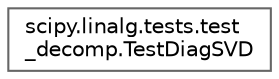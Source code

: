 digraph "Graphical Class Hierarchy"
{
 // LATEX_PDF_SIZE
  bgcolor="transparent";
  edge [fontname=Helvetica,fontsize=10,labelfontname=Helvetica,labelfontsize=10];
  node [fontname=Helvetica,fontsize=10,shape=box,height=0.2,width=0.4];
  rankdir="LR";
  Node0 [id="Node000000",label="scipy.linalg.tests.test\l_decomp.TestDiagSVD",height=0.2,width=0.4,color="grey40", fillcolor="white", style="filled",URL="$d9/db2/classscipy_1_1linalg_1_1tests_1_1test__decomp_1_1TestDiagSVD.html",tooltip=" "];
}
